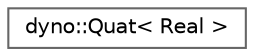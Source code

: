 digraph "Graphical Class Hierarchy"
{
 // LATEX_PDF_SIZE
  bgcolor="transparent";
  edge [fontname=Helvetica,fontsize=10,labelfontname=Helvetica,labelfontsize=10];
  node [fontname=Helvetica,fontsize=10,shape=box,height=0.2,width=0.4];
  rankdir="LR";
  Node0 [id="Node000000",label="dyno::Quat\< Real \>",height=0.2,width=0.4,color="grey40", fillcolor="white", style="filled",URL="$classdyno_1_1_quat.html",tooltip=" "];
}

